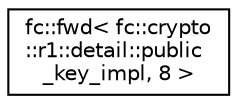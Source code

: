 digraph "Graphical Class Hierarchy"
{
  edge [fontname="Helvetica",fontsize="10",labelfontname="Helvetica",labelfontsize="10"];
  node [fontname="Helvetica",fontsize="10",shape=record];
  rankdir="LR";
  Node0 [label="fc::fwd\< fc::crypto\l::r1::detail::public\l_key_impl, 8 \>",height=0.2,width=0.4,color="black", fillcolor="white", style="filled",URL="$classfc_1_1fwd.html"];
}
